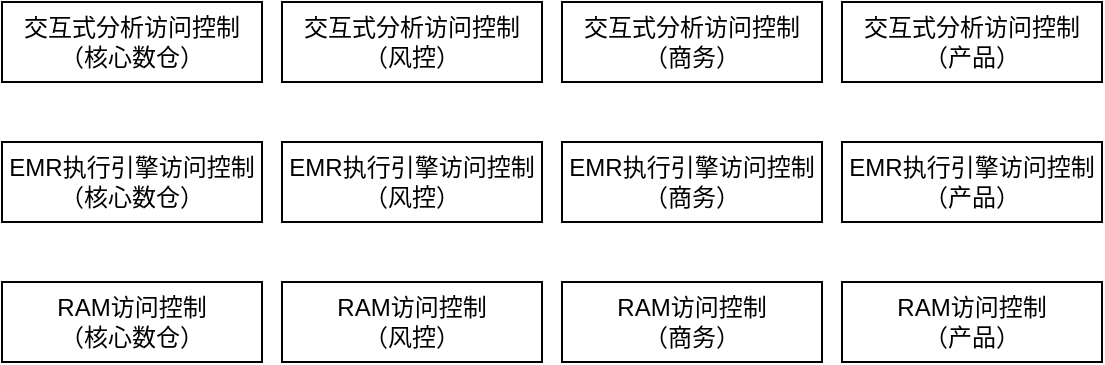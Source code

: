<mxfile version="14.0.4" type="github">
  <diagram id="AMdhsoNa7M_U-urVTw4g" name="Page-1">
    <mxGraphModel dx="946" dy="526" grid="1" gridSize="10" guides="1" tooltips="1" connect="1" arrows="1" fold="1" page="1" pageScale="1" pageWidth="827" pageHeight="1169" math="0" shadow="0">
      <root>
        <mxCell id="0" />
        <mxCell id="1" parent="0" />
        <mxCell id="SXtD7Fwj44cU33wYY_Ef-1" value="RAM访问控制&lt;br&gt;（核心数仓）" style="rounded=0;whiteSpace=wrap;html=1;" parent="1" vertex="1">
          <mxGeometry x="210" y="320" width="130" height="40" as="geometry" />
        </mxCell>
        <mxCell id="SXtD7Fwj44cU33wYY_Ef-2" value="EMR执行引擎访问控制&lt;br&gt;（核心数仓）" style="rounded=0;whiteSpace=wrap;html=1;" parent="1" vertex="1">
          <mxGeometry x="210" y="250" width="130" height="40" as="geometry" />
        </mxCell>
        <mxCell id="SXtD7Fwj44cU33wYY_Ef-3" value="交互式分析访问控制&lt;br&gt;（核心数仓）" style="rounded=0;whiteSpace=wrap;html=1;" parent="1" vertex="1">
          <mxGeometry x="210" y="180" width="130" height="40" as="geometry" />
        </mxCell>
        <mxCell id="SXtD7Fwj44cU33wYY_Ef-4" value="RAM访问控制&lt;br&gt;（风控）" style="rounded=0;whiteSpace=wrap;html=1;" parent="1" vertex="1">
          <mxGeometry x="350" y="320" width="130" height="40" as="geometry" />
        </mxCell>
        <mxCell id="SXtD7Fwj44cU33wYY_Ef-5" value="RAM访问控制&lt;br&gt;（商务）" style="rounded=0;whiteSpace=wrap;html=1;" parent="1" vertex="1">
          <mxGeometry x="490" y="320" width="130" height="40" as="geometry" />
        </mxCell>
        <mxCell id="SXtD7Fwj44cU33wYY_Ef-6" value="RAM访问控制&lt;br&gt;（产品）" style="rounded=0;whiteSpace=wrap;html=1;" parent="1" vertex="1">
          <mxGeometry x="630" y="320" width="130" height="40" as="geometry" />
        </mxCell>
        <mxCell id="aExN4UakOXG-nf2X88gO-1" value="EMR执行引擎访问控制&lt;br&gt;（风控）" style="rounded=0;whiteSpace=wrap;html=1;" vertex="1" parent="1">
          <mxGeometry x="350" y="250" width="130" height="40" as="geometry" />
        </mxCell>
        <mxCell id="aExN4UakOXG-nf2X88gO-2" value="交互式分析访问控制&lt;br&gt;（风控）" style="rounded=0;whiteSpace=wrap;html=1;" vertex="1" parent="1">
          <mxGeometry x="350" y="180" width="130" height="40" as="geometry" />
        </mxCell>
        <mxCell id="aExN4UakOXG-nf2X88gO-3" value="EMR执行引擎访问控制&lt;br&gt;（商务）" style="rounded=0;whiteSpace=wrap;html=1;" vertex="1" parent="1">
          <mxGeometry x="490" y="250" width="130" height="40" as="geometry" />
        </mxCell>
        <mxCell id="aExN4UakOXG-nf2X88gO-4" value="交互式分析访问控制&lt;br&gt;（商务）" style="rounded=0;whiteSpace=wrap;html=1;" vertex="1" parent="1">
          <mxGeometry x="490" y="180" width="130" height="40" as="geometry" />
        </mxCell>
        <mxCell id="aExN4UakOXG-nf2X88gO-6" value="EMR执行引擎访问控制&lt;br&gt;（产品）" style="rounded=0;whiteSpace=wrap;html=1;" vertex="1" parent="1">
          <mxGeometry x="630" y="250" width="130" height="40" as="geometry" />
        </mxCell>
        <mxCell id="aExN4UakOXG-nf2X88gO-7" value="交互式分析访问控制&lt;br&gt;（产品）" style="rounded=0;whiteSpace=wrap;html=1;" vertex="1" parent="1">
          <mxGeometry x="630" y="180" width="130" height="40" as="geometry" />
        </mxCell>
      </root>
    </mxGraphModel>
  </diagram>
</mxfile>
